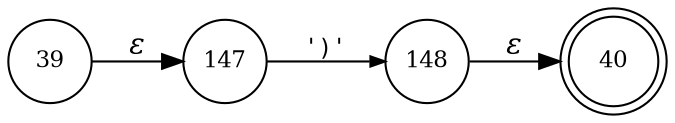 digraph ATN {
rankdir=LR;
s40[fontsize=11, label="40", shape=doublecircle, fixedsize=true, width=.6];
s147[fontsize=11,label="147", shape=circle, fixedsize=true, width=.55, peripheries=1];
s148[fontsize=11,label="148", shape=circle, fixedsize=true, width=.55, peripheries=1];
s39[fontsize=11,label="39", shape=circle, fixedsize=true, width=.55, peripheries=1];
s39 -> s147 [fontname="Times-Italic", label="&epsilon;"];
s147 -> s148 [fontsize=11, fontname="Courier", arrowsize=.7, label = "')'", arrowhead = normal];
s148 -> s40 [fontname="Times-Italic", label="&epsilon;"];
}